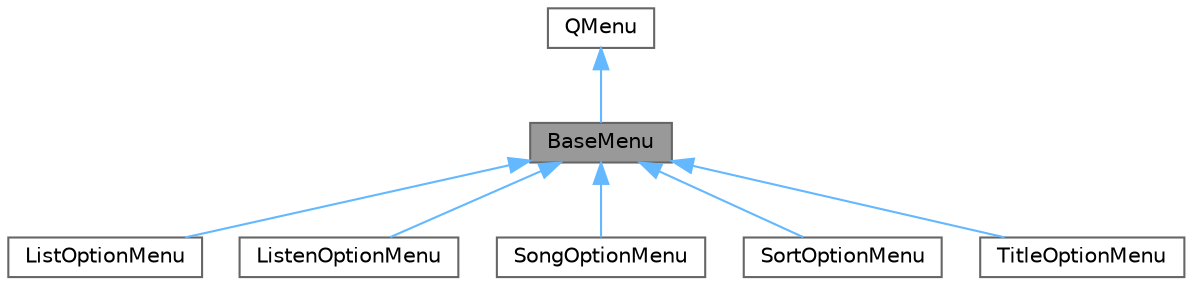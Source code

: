 digraph "BaseMenu"
{
 // LATEX_PDF_SIZE
  bgcolor="transparent";
  edge [fontname=Helvetica,fontsize=10,labelfontname=Helvetica,labelfontsize=10];
  node [fontname=Helvetica,fontsize=10,shape=box,height=0.2,width=0.4];
  Node1 [id="Node000001",label="BaseMenu",height=0.2,width=0.4,color="gray40", fillcolor="grey60", style="filled", fontcolor="black",tooltip="菜单基类，继承自 QMenu，提供阴影、动画和悬停状态管理功能"];
  Node2 -> Node1 [id="edge1_Node000001_Node000002",dir="back",color="steelblue1",style="solid",tooltip=" "];
  Node2 [id="Node000002",label="QMenu",height=0.2,width=0.4,color="gray40", fillcolor="white", style="filled",tooltip=" "];
  Node1 -> Node3 [id="edge2_Node000001_Node000003",dir="back",color="steelblue1",style="solid",tooltip=" "];
  Node3 [id="Node000003",label="ListOptionMenu",height=0.2,width=0.4,color="gray40", fillcolor="white", style="filled",URL="$class_list_option_menu.html",tooltip="歌曲分类选项菜单类，继承自 BaseMenu，提供场景、主题等分类选择"];
  Node1 -> Node4 [id="edge3_Node000001_Node000004",dir="back",color="steelblue1",style="solid",tooltip=" "];
  Node4 [id="Node000004",label="ListenOptionMenu",height=0.2,width=0.4,color="gray40", fillcolor="white", style="filled",URL="$class_listen_option_menu.html",tooltip="听单选项菜单类，继承自 BaseMenu，提供分类音频内容选择"];
  Node1 -> Node5 [id="edge4_Node000001_Node000005",dir="back",color="steelblue1",style="solid",tooltip=" "];
  Node5 [id="Node000005",label="SongOptionMenu",height=0.2,width=0.4,color="gray40", fillcolor="white", style="filled",URL="$class_song_option_menu.html",tooltip="歌曲操作选项菜单类，继承自 BaseMenu，提供播放、添加、删除等功能"];
  Node1 -> Node6 [id="edge5_Node000001_Node000006",dir="back",color="steelblue1",style="solid",tooltip=" "];
  Node6 [id="Node000006",label="SortOptionMenu",height=0.2,width=0.4,color="gray40", fillcolor="white", style="filled",URL="$class_sort_option_menu.html",tooltip="歌曲排序选项菜单类，继承自 BaseMenu，提供多种排序方式"];
  Node1 -> Node7 [id="edge6_Node000001_Node000007",dir="back",color="steelblue1",style="solid",tooltip=" "];
  Node7 [id="Node000007",label="TitleOptionMenu",height=0.2,width=0.4,color="gray40", fillcolor="white", style="filled",URL="$class_title_option_menu.html",tooltip="标题栏选项菜单类，继承自 BaseMenu，提供壁纸、设置、退出等功能"];
}
